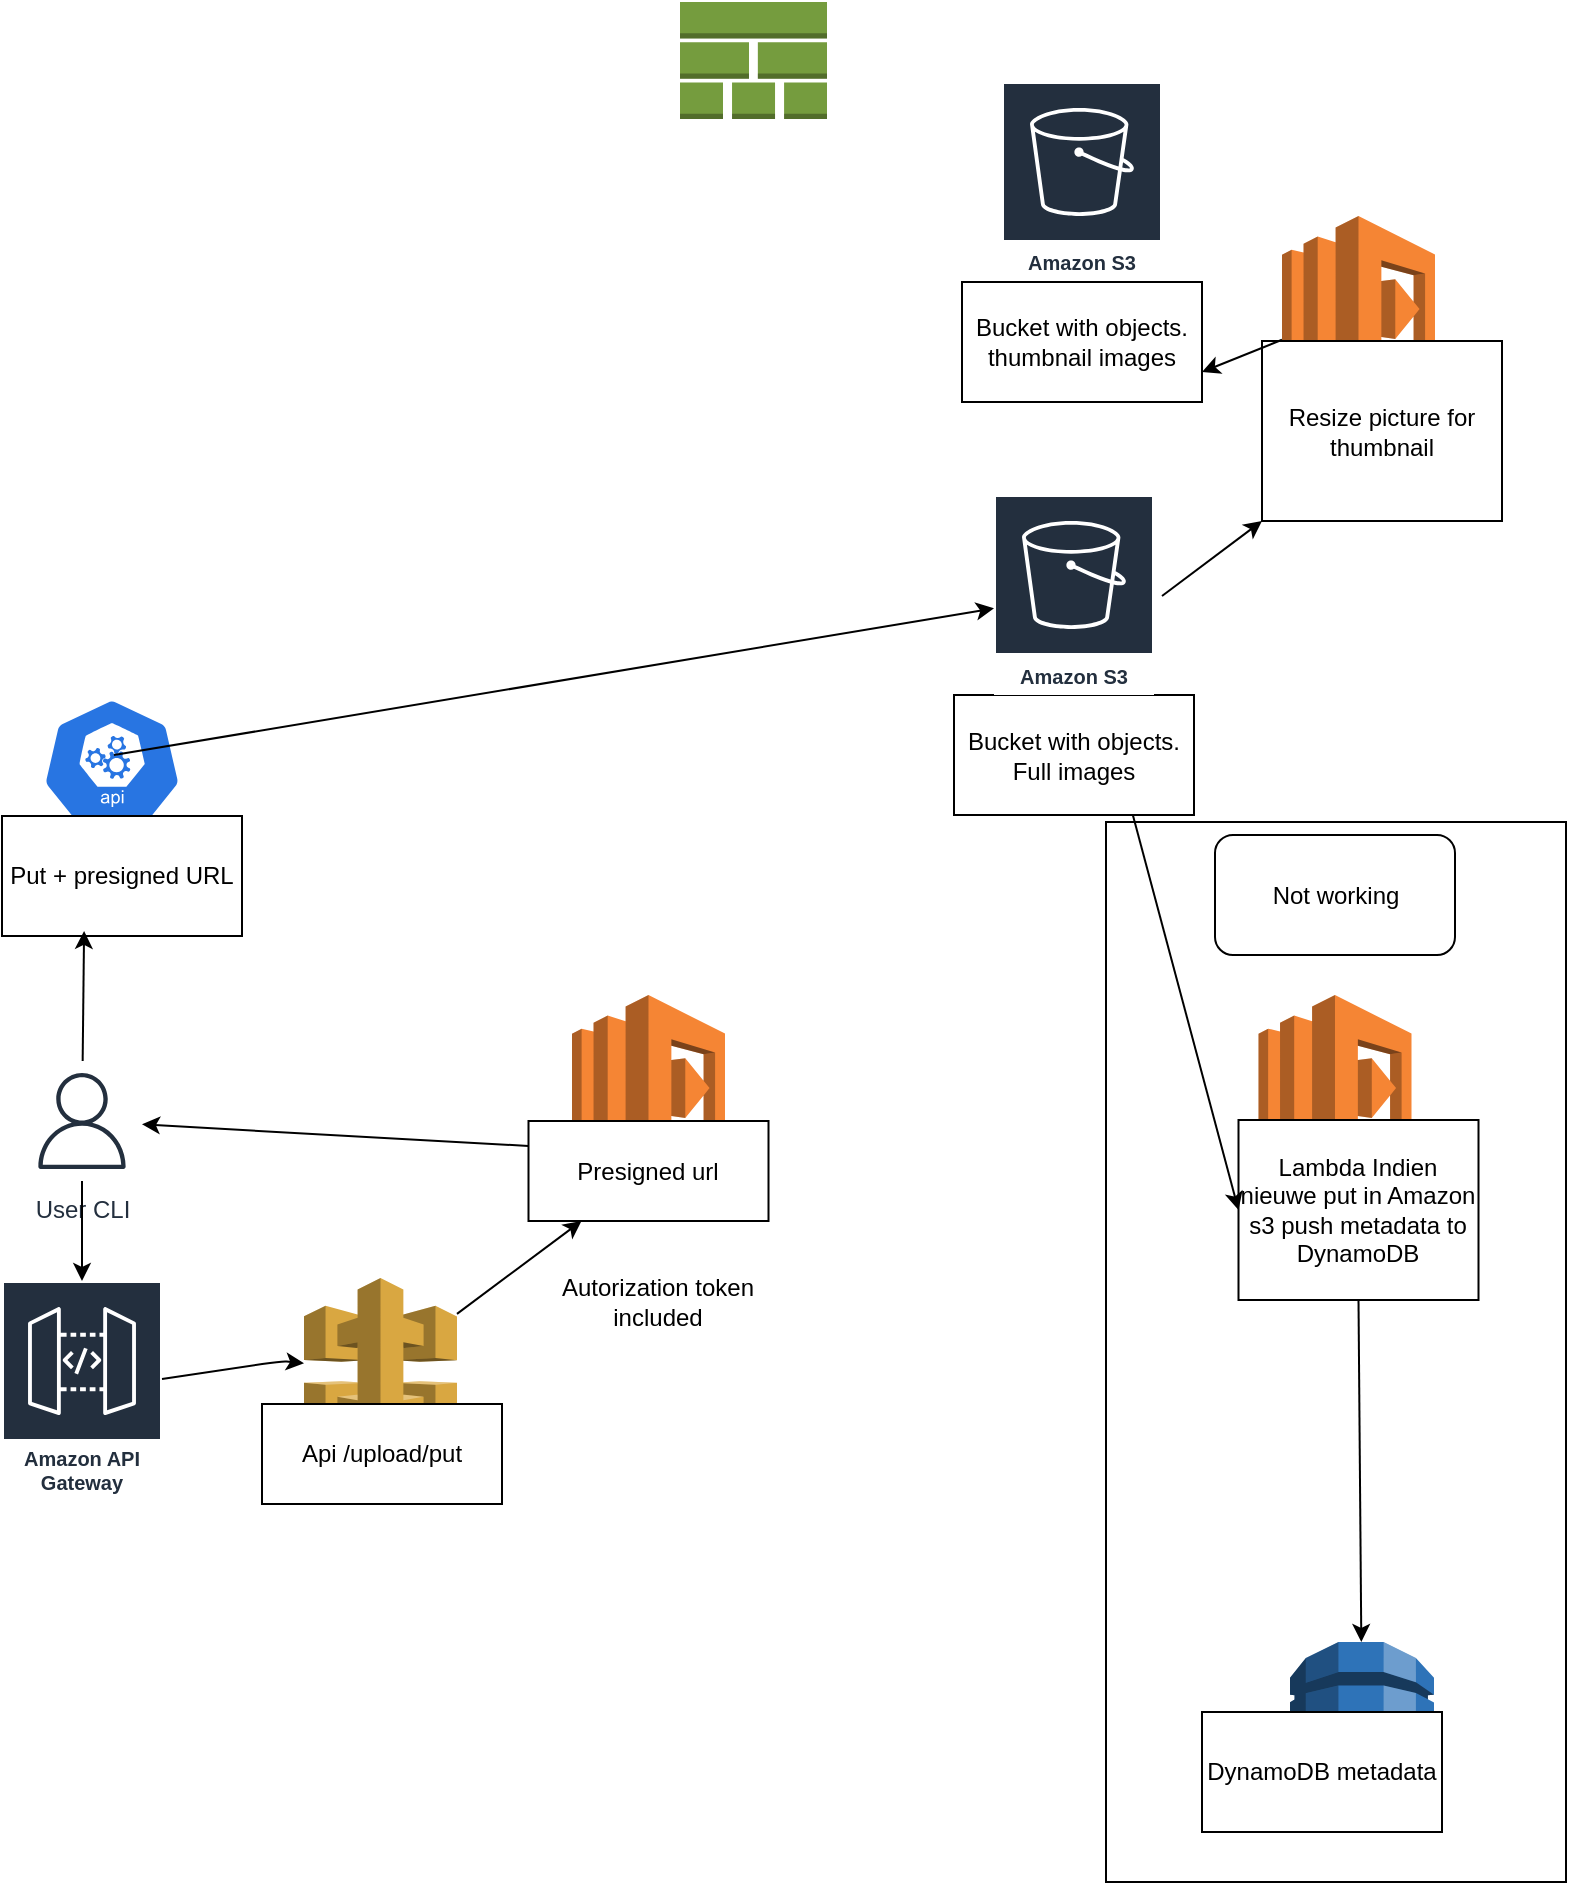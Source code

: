 <mxfile version="14.4.8" type="github" pages="3">
  <diagram id="rduGEXFJ9KppTID84m4J" name="Upload">
    <mxGraphModel dx="1673" dy="934" grid="1" gridSize="10" guides="1" tooltips="1" connect="1" arrows="1" fold="1" page="1" pageScale="1" pageWidth="827" pageHeight="1169" math="0" shadow="0">
      <root>
        <mxCell id="eo2UUev60eCHB4JOeQfl-0" />
        <mxCell id="eo2UUev60eCHB4JOeQfl-1" parent="eo2UUev60eCHB4JOeQfl-0" />
        <mxCell id="Ndt1Y0-E75jaqJ-GDQVc-0" value="" style="rounded=0;whiteSpace=wrap;html=1;" vertex="1" parent="eo2UUev60eCHB4JOeQfl-1">
          <mxGeometry x="590" y="440" width="230" height="530" as="geometry" />
        </mxCell>
        <mxCell id="R4oYB-EvMaQSkY3nUSiR-1" value="Amazon API Gateway" style="outlineConnect=0;fontColor=#232F3E;gradientColor=none;strokeColor=#ffffff;fillColor=#232F3E;dashed=0;verticalLabelPosition=middle;verticalAlign=bottom;align=center;html=1;whiteSpace=wrap;fontSize=10;fontStyle=1;spacing=3;shape=mxgraph.aws4.productIcon;prIcon=mxgraph.aws4.api_gateway;" parent="eo2UUev60eCHB4JOeQfl-1" vertex="1">
          <mxGeometry x="38" y="669.5" width="80" height="110" as="geometry" />
        </mxCell>
        <mxCell id="R4oYB-EvMaQSkY3nUSiR-8" value="" style="outlineConnect=0;dashed=0;verticalLabelPosition=bottom;verticalAlign=top;align=center;html=1;shape=mxgraph.aws3.api_gateway;fillColor=#D9A741;gradientColor=none;" parent="eo2UUev60eCHB4JOeQfl-1" vertex="1">
          <mxGeometry x="189" y="668" width="76.5" height="93" as="geometry" />
        </mxCell>
        <mxCell id="R4oYB-EvMaQSkY3nUSiR-14" value="" style="outlineConnect=0;dashed=0;verticalLabelPosition=bottom;verticalAlign=top;align=center;html=1;shape=mxgraph.aws3.dynamo_db;fillColor=#2E73B8;gradientColor=none;" parent="eo2UUev60eCHB4JOeQfl-1" vertex="1">
          <mxGeometry x="682" y="850" width="72" height="81" as="geometry" />
        </mxCell>
        <mxCell id="R4oYB-EvMaQSkY3nUSiR-17" value="Api /upload/put&lt;span style=&quot;color: rgba(0 , 0 , 0 , 0) ; font-family: monospace ; font-size: 0px&quot;&gt;%3CmxGraphModel%3E%3Croot%3E%3CmxCell%20id%3D%220%22%2F%3E%3CmxCell%20id%3D%221%22%20parent%3D%220%22%2F%3E%3CmxCell%20id%3D%222%22%20value%3D%22Cognito%20User%20Pool%22%20style%3D%22rounded%3D0%3BwhiteSpace%3Dwrap%3Bhtml%3D1%3B%22%20vertex%3D%221%22%20parent%3D%221%22%3E%3CmxGeometry%20x%3D%22138.25%22%20y%3D%22287.5%22%20width%3D%22120%22%20height%3D%2250%22%20as%3D%22geometry%22%2F%3E%3C%2FmxCell%3E%3C%2Froot%3E%3C%2FmxGraphModel%3&lt;/span&gt;" style="rounded=0;whiteSpace=wrap;html=1;" parent="eo2UUev60eCHB4JOeQfl-1" vertex="1">
          <mxGeometry x="168" y="731" width="120" height="50" as="geometry" />
        </mxCell>
        <mxCell id="R4oYB-EvMaQSkY3nUSiR-24" value="" style="outlineConnect=0;dashed=0;verticalLabelPosition=bottom;verticalAlign=top;align=center;html=1;shape=mxgraph.aws3.lambda;fillColor=#F58534;gradientColor=none;" parent="eo2UUev60eCHB4JOeQfl-1" vertex="1">
          <mxGeometry x="666.25" y="526.5" width="76.5" height="93" as="geometry" />
        </mxCell>
        <mxCell id="R4oYB-EvMaQSkY3nUSiR-26" value="DynamoDB metadata" style="rounded=0;whiteSpace=wrap;html=1;" parent="eo2UUev60eCHB4JOeQfl-1" vertex="1">
          <mxGeometry x="638" y="885" width="120" height="60" as="geometry" />
        </mxCell>
        <mxCell id="R4oYB-EvMaQSkY3nUSiR-32" value="" style="endArrow=classic;html=1;" parent="eo2UUev60eCHB4JOeQfl-1" source="R4oYB-EvMaQSkY3nUSiR-1" target="R4oYB-EvMaQSkY3nUSiR-8" edge="1">
          <mxGeometry width="50" height="50" relative="1" as="geometry">
            <mxPoint x="688" y="859.5" as="sourcePoint" />
            <mxPoint x="738" y="809.5" as="targetPoint" />
            <Array as="points">
              <mxPoint x="178" y="709.5" />
            </Array>
          </mxGeometry>
        </mxCell>
        <mxCell id="R4oYB-EvMaQSkY3nUSiR-33" value="" style="endArrow=classic;html=1;" parent="eo2UUev60eCHB4JOeQfl-1" source="R4oYB-EvMaQSkY3nUSiR-8" target="R4oYB-EvMaQSkY3nUSiR-21" edge="1">
          <mxGeometry width="50" height="50" relative="1" as="geometry">
            <mxPoint x="688" y="859.5" as="sourcePoint" />
            <mxPoint x="738" y="809.5" as="targetPoint" />
          </mxGeometry>
        </mxCell>
        <mxCell id="R4oYB-EvMaQSkY3nUSiR-34" value="Autorization token included" style="text;html=1;strokeColor=none;fillColor=none;align=center;verticalAlign=middle;whiteSpace=wrap;rounded=0;" parent="eo2UUev60eCHB4JOeQfl-1" vertex="1">
          <mxGeometry x="301.25" y="669.5" width="130" height="20" as="geometry" />
        </mxCell>
        <mxCell id="R4oYB-EvMaQSkY3nUSiR-41" value="" style="endArrow=classic;html=1;exitX=0;exitY=0.25;exitDx=0;exitDy=0;" parent="eo2UUev60eCHB4JOeQfl-1" source="R4oYB-EvMaQSkY3nUSiR-21" target="R4oYB-EvMaQSkY3nUSiR-42" edge="1">
          <mxGeometry width="50" height="50" relative="1" as="geometry">
            <mxPoint x="688" y="879.5" as="sourcePoint" />
            <mxPoint x="108" y="589.5" as="targetPoint" />
          </mxGeometry>
        </mxCell>
        <mxCell id="R4oYB-EvMaQSkY3nUSiR-42" value="User CLI&lt;br&gt;" style="outlineConnect=0;fontColor=#232F3E;gradientColor=none;strokeColor=#232F3E;fillColor=#ffffff;dashed=0;verticalLabelPosition=bottom;verticalAlign=top;align=center;html=1;fontSize=12;fontStyle=0;aspect=fixed;shape=mxgraph.aws4.resourceIcon;resIcon=mxgraph.aws4.user;" parent="eo2UUev60eCHB4JOeQfl-1" vertex="1">
          <mxGeometry x="48" y="559.5" width="60" height="60" as="geometry" />
        </mxCell>
        <mxCell id="R4oYB-EvMaQSkY3nUSiR-43" value="" style="endArrow=classic;html=1;" parent="eo2UUev60eCHB4JOeQfl-1" source="R4oYB-EvMaQSkY3nUSiR-42" target="R4oYB-EvMaQSkY3nUSiR-1" edge="1">
          <mxGeometry width="50" height="50" relative="1" as="geometry">
            <mxPoint x="538" y="619.5" as="sourcePoint" />
            <mxPoint x="588" y="569.5" as="targetPoint" />
          </mxGeometry>
        </mxCell>
        <mxCell id="R4oYB-EvMaQSkY3nUSiR-44" value="" style="html=1;dashed=0;whitespace=wrap;fillColor=#2875E2;strokeColor=#ffffff;points=[[0.005,0.63,0],[0.1,0.2,0],[0.9,0.2,0],[0.5,0,0],[0.995,0.63,0],[0.72,0.99,0],[0.5,1,0],[0.28,0.99,0]];shape=mxgraph.kubernetes.icon;prIcon=api" parent="eo2UUev60eCHB4JOeQfl-1" vertex="1">
          <mxGeometry x="58" y="376.5" width="70" height="70" as="geometry" />
        </mxCell>
        <mxCell id="R4oYB-EvMaQSkY3nUSiR-45" value="Put + presigned URL" style="rounded=0;whiteSpace=wrap;html=1;" parent="eo2UUev60eCHB4JOeQfl-1" vertex="1">
          <mxGeometry x="38" y="437" width="120" height="60" as="geometry" />
        </mxCell>
        <mxCell id="R4oYB-EvMaQSkY3nUSiR-46" value="" style="endArrow=classic;html=1;entryX=0.342;entryY=0.958;entryDx=0;entryDy=0;entryPerimeter=0;" parent="eo2UUev60eCHB4JOeQfl-1" source="R4oYB-EvMaQSkY3nUSiR-42" target="R4oYB-EvMaQSkY3nUSiR-45" edge="1">
          <mxGeometry width="50" height="50" relative="1" as="geometry">
            <mxPoint x="538" y="619.5" as="sourcePoint" />
            <mxPoint x="588" y="569.5" as="targetPoint" />
          </mxGeometry>
        </mxCell>
        <mxCell id="R4oYB-EvMaQSkY3nUSiR-47" value="" style="endArrow=classic;html=1;exitX=0.514;exitY=0.429;exitDx=0;exitDy=0;exitPerimeter=0;" parent="eo2UUev60eCHB4JOeQfl-1" source="R4oYB-EvMaQSkY3nUSiR-44" target="R4oYB-EvMaQSkY3nUSiR-9" edge="1">
          <mxGeometry width="50" height="50" relative="1" as="geometry">
            <mxPoint x="538" y="719.5" as="sourcePoint" />
            <mxPoint x="588" y="669.5" as="targetPoint" />
          </mxGeometry>
        </mxCell>
        <mxCell id="R4oYB-EvMaQSkY3nUSiR-49" value="Lambda Indien nieuwe put in Amazon s3 push metadata to DynamoDB" style="rounded=0;whiteSpace=wrap;html=1;" parent="eo2UUev60eCHB4JOeQfl-1" vertex="1">
          <mxGeometry x="656.25" y="589" width="120" height="90" as="geometry" />
        </mxCell>
        <mxCell id="R4oYB-EvMaQSkY3nUSiR-50" value="" style="endArrow=classic;html=1;entryX=0;entryY=0.5;entryDx=0;entryDy=0;" parent="eo2UUev60eCHB4JOeQfl-1" source="R4oYB-EvMaQSkY3nUSiR-9" target="R4oYB-EvMaQSkY3nUSiR-49" edge="1">
          <mxGeometry width="50" height="50" relative="1" as="geometry">
            <mxPoint x="358" y="709.5" as="sourcePoint" />
            <mxPoint x="408" y="659.5" as="targetPoint" />
          </mxGeometry>
        </mxCell>
        <mxCell id="R4oYB-EvMaQSkY3nUSiR-51" value="" style="endArrow=classic;html=1;exitX=0.5;exitY=1;exitDx=0;exitDy=0;" parent="eo2UUev60eCHB4JOeQfl-1" source="R4oYB-EvMaQSkY3nUSiR-49" target="R4oYB-EvMaQSkY3nUSiR-14" edge="1">
          <mxGeometry width="50" height="50" relative="1" as="geometry">
            <mxPoint x="648" y="770.962" as="sourcePoint" />
            <mxPoint x="418" y="864.5" as="targetPoint" />
          </mxGeometry>
        </mxCell>
        <mxCell id="R4oYB-EvMaQSkY3nUSiR-52" value="" style="outlineConnect=0;dashed=0;verticalLabelPosition=bottom;verticalAlign=top;align=center;html=1;shape=mxgraph.aws3.stack_aws_cloudformation;fillColor=#759C3E;gradientColor=none;" parent="eo2UUev60eCHB4JOeQfl-1" vertex="1">
          <mxGeometry x="377" y="30" width="73.5" height="58.5" as="geometry" />
        </mxCell>
        <mxCell id="1OHkAvRDja52Qes8B3ga-0" value="" style="outlineConnect=0;dashed=0;verticalLabelPosition=bottom;verticalAlign=top;align=center;html=1;shape=mxgraph.aws3.lambda;fillColor=#F58534;gradientColor=none;" parent="eo2UUev60eCHB4JOeQfl-1" vertex="1">
          <mxGeometry x="323" y="526.5" width="76.5" height="93" as="geometry" />
        </mxCell>
        <mxCell id="R4oYB-EvMaQSkY3nUSiR-21" value="Presigned url" style="rounded=0;whiteSpace=wrap;html=1;" parent="eo2UUev60eCHB4JOeQfl-1" vertex="1">
          <mxGeometry x="301.25" y="589.5" width="120" height="50" as="geometry" />
        </mxCell>
        <mxCell id="hOtVtNMkWyUT0UO-kleS-0" value="Bucket with objects. Full images" style="rounded=0;whiteSpace=wrap;html=1;" parent="eo2UUev60eCHB4JOeQfl-1" vertex="1">
          <mxGeometry x="514" y="376.5" width="120" height="60" as="geometry" />
        </mxCell>
        <mxCell id="R4oYB-EvMaQSkY3nUSiR-9" value="Amazon S3" style="outlineConnect=0;fontColor=#232F3E;gradientColor=none;strokeColor=#ffffff;fillColor=#232F3E;dashed=0;verticalLabelPosition=middle;verticalAlign=bottom;align=center;html=1;whiteSpace=wrap;fontSize=10;fontStyle=1;spacing=3;shape=mxgraph.aws4.productIcon;prIcon=mxgraph.aws4.s3;" parent="eo2UUev60eCHB4JOeQfl-1" vertex="1">
          <mxGeometry x="534" y="276.5" width="80" height="100" as="geometry" />
        </mxCell>
        <mxCell id="I-mRe1KvRVisDxiS2IOG-0" value="" style="outlineConnect=0;dashed=0;verticalLabelPosition=bottom;verticalAlign=top;align=center;html=1;shape=mxgraph.aws3.lambda;fillColor=#F58534;gradientColor=none;" parent="eo2UUev60eCHB4JOeQfl-1" vertex="1">
          <mxGeometry x="678" y="137" width="76.5" height="93" as="geometry" />
        </mxCell>
        <mxCell id="I-mRe1KvRVisDxiS2IOG-1" value="Resize picture for thumbnail" style="rounded=0;whiteSpace=wrap;html=1;" parent="eo2UUev60eCHB4JOeQfl-1" vertex="1">
          <mxGeometry x="668" y="199.5" width="120" height="90" as="geometry" />
        </mxCell>
        <mxCell id="pFXxRDWARYsLcg2PKQBA-0" value="Amazon S3" style="outlineConnect=0;fontColor=#232F3E;gradientColor=none;strokeColor=#ffffff;fillColor=#232F3E;dashed=0;verticalLabelPosition=middle;verticalAlign=bottom;align=center;html=1;whiteSpace=wrap;fontSize=10;fontStyle=1;spacing=3;shape=mxgraph.aws4.productIcon;prIcon=mxgraph.aws4.s3;" parent="eo2UUev60eCHB4JOeQfl-1" vertex="1">
          <mxGeometry x="538" y="70" width="80" height="100" as="geometry" />
        </mxCell>
        <mxCell id="pFXxRDWARYsLcg2PKQBA-1" value="Bucket with objects. thumbnail images" style="rounded=0;whiteSpace=wrap;html=1;" parent="eo2UUev60eCHB4JOeQfl-1" vertex="1">
          <mxGeometry x="518" y="170" width="120" height="60" as="geometry" />
        </mxCell>
        <mxCell id="pFXxRDWARYsLcg2PKQBA-2" value="" style="endArrow=classic;html=1;" parent="eo2UUev60eCHB4JOeQfl-1" target="I-mRe1KvRVisDxiS2IOG-1" edge="1">
          <mxGeometry width="50" height="50" relative="1" as="geometry">
            <mxPoint x="618" y="327" as="sourcePoint" />
            <mxPoint x="668" y="367" as="targetPoint" />
          </mxGeometry>
        </mxCell>
        <mxCell id="pFXxRDWARYsLcg2PKQBA-3" value="" style="endArrow=classic;html=1;entryX=1;entryY=0.75;entryDx=0;entryDy=0;" parent="eo2UUev60eCHB4JOeQfl-1" source="I-mRe1KvRVisDxiS2IOG-0" target="pFXxRDWARYsLcg2PKQBA-1" edge="1">
          <mxGeometry width="50" height="50" relative="1" as="geometry">
            <mxPoint x="618" y="417" as="sourcePoint" />
            <mxPoint x="668" y="367" as="targetPoint" />
          </mxGeometry>
        </mxCell>
        <mxCell id="Ndt1Y0-E75jaqJ-GDQVc-1" value="Not working" style="rounded=1;whiteSpace=wrap;html=1;" vertex="1" parent="eo2UUev60eCHB4JOeQfl-1">
          <mxGeometry x="644.5" y="446.5" width="120" height="60" as="geometry" />
        </mxCell>
      </root>
    </mxGraphModel>
  </diagram>
  <diagram id="O1Ma0p8vAVnAE6OkAT8T" name="Download">
    <mxGraphModel dx="1422" dy="794" grid="1" gridSize="10" guides="1" tooltips="1" connect="1" arrows="1" fold="1" page="1" pageScale="1" pageWidth="827" pageHeight="1169" math="0" shadow="0">
      <root>
        <mxCell id="AzhIQDgfkgq9ysjyUDgM-0" />
        <mxCell id="AzhIQDgfkgq9ysjyUDgM-1" parent="AzhIQDgfkgq9ysjyUDgM-0" />
        <mxCell id="AzhIQDgfkgq9ysjyUDgM-2" value="Amazon API Gateway" style="outlineConnect=0;fontColor=#232F3E;gradientColor=none;strokeColor=#ffffff;fillColor=#232F3E;dashed=0;verticalLabelPosition=middle;verticalAlign=bottom;align=center;html=1;whiteSpace=wrap;fontSize=10;fontStyle=1;spacing=3;shape=mxgraph.aws4.productIcon;prIcon=mxgraph.aws4.api_gateway;" parent="AzhIQDgfkgq9ysjyUDgM-1" vertex="1">
          <mxGeometry x="120" y="522.5" width="80" height="110" as="geometry" />
        </mxCell>
        <mxCell id="AzhIQDgfkgq9ysjyUDgM-3" value="" style="outlineConnect=0;dashed=0;verticalLabelPosition=bottom;verticalAlign=top;align=center;html=1;shape=mxgraph.aws3.api_gateway;fillColor=#D9A741;gradientColor=none;" parent="AzhIQDgfkgq9ysjyUDgM-1" vertex="1">
          <mxGeometry x="271" y="521" width="76.5" height="93" as="geometry" />
        </mxCell>
        <mxCell id="AzhIQDgfkgq9ysjyUDgM-6" value="Api /download/put&lt;span style=&quot;color: rgba(0 , 0 , 0 , 0) ; font-family: monospace ; font-size: 0px&quot;&gt;%3CmxGraphModel%3E%3Croot%3E%3CmxCell%20id%3D%220%22%2F%3E%3CmxCell%20id%3D%221%22%20parent%3D%220%22%2F%3E%3CmxCell%20id%3D%222%22%20value%3D%22Cognito%20User%20Pool%22%20style%3D%22rounded%3D0%3BwhiteSpace%3Dwrap%3Bhtml%3D1%3B%22%20vertex%3D%221%22%20parent%3D%221%22%3E%3CmxGeometry%20x%3D%22138.25%22%20y%3D%22287.5%22%20width%3D%22120%22%20height%3D%2250%22%20as%3D%22geometry%22%2F%3E%3C%2FmxCell%3E%3C%2Froot%3E%3C%2FmxGraphMod&lt;/span&gt;" style="rounded=0;whiteSpace=wrap;html=1;" parent="AzhIQDgfkgq9ysjyUDgM-1" vertex="1">
          <mxGeometry x="250" y="584" width="120" height="50" as="geometry" />
        </mxCell>
        <mxCell id="AzhIQDgfkgq9ysjyUDgM-8" value="" style="outlineConnect=0;dashed=0;verticalLabelPosition=bottom;verticalAlign=top;align=center;html=1;shape=mxgraph.aws3.lambda;fillColor=#F58534;gradientColor=none;" parent="AzhIQDgfkgq9ysjyUDgM-1" vertex="1">
          <mxGeometry x="405" y="370" width="76.5" height="93" as="geometry" />
        </mxCell>
        <mxCell id="AzhIQDgfkgq9ysjyUDgM-10" value="" style="endArrow=classic;html=1;" parent="AzhIQDgfkgq9ysjyUDgM-1" source="AzhIQDgfkgq9ysjyUDgM-2" target="AzhIQDgfkgq9ysjyUDgM-3" edge="1">
          <mxGeometry width="50" height="50" relative="1" as="geometry">
            <mxPoint x="770" y="712.5" as="sourcePoint" />
            <mxPoint x="820" y="662.5" as="targetPoint" />
            <Array as="points">
              <mxPoint x="260" y="562.5" />
            </Array>
          </mxGeometry>
        </mxCell>
        <mxCell id="AzhIQDgfkgq9ysjyUDgM-11" value="" style="endArrow=classic;html=1;" parent="AzhIQDgfkgq9ysjyUDgM-1" source="AzhIQDgfkgq9ysjyUDgM-3" target="AzhIQDgfkgq9ysjyUDgM-7" edge="1">
          <mxGeometry width="50" height="50" relative="1" as="geometry">
            <mxPoint x="770" y="712.5" as="sourcePoint" />
            <mxPoint x="820" y="662.5" as="targetPoint" />
          </mxGeometry>
        </mxCell>
        <mxCell id="AzhIQDgfkgq9ysjyUDgM-12" value="Autorization token included" style="text;html=1;strokeColor=none;fillColor=none;align=center;verticalAlign=middle;whiteSpace=wrap;rounded=0;" parent="AzhIQDgfkgq9ysjyUDgM-1" vertex="1">
          <mxGeometry x="383.25" y="522.5" width="130" height="20" as="geometry" />
        </mxCell>
        <mxCell id="AzhIQDgfkgq9ysjyUDgM-13" value="" style="endArrow=classic;html=1;exitX=0;exitY=0.25;exitDx=0;exitDy=0;" parent="AzhIQDgfkgq9ysjyUDgM-1" source="AzhIQDgfkgq9ysjyUDgM-7" target="AzhIQDgfkgq9ysjyUDgM-14" edge="1">
          <mxGeometry width="50" height="50" relative="1" as="geometry">
            <mxPoint x="770" y="732.5" as="sourcePoint" />
            <mxPoint x="190" y="442.5" as="targetPoint" />
          </mxGeometry>
        </mxCell>
        <mxCell id="AzhIQDgfkgq9ysjyUDgM-14" value="User CLI&lt;br&gt;" style="outlineConnect=0;fontColor=#232F3E;gradientColor=none;strokeColor=#232F3E;fillColor=#ffffff;dashed=0;verticalLabelPosition=bottom;verticalAlign=top;align=center;html=1;fontSize=12;fontStyle=0;aspect=fixed;shape=mxgraph.aws4.resourceIcon;resIcon=mxgraph.aws4.user;" parent="AzhIQDgfkgq9ysjyUDgM-1" vertex="1">
          <mxGeometry x="130" y="412.5" width="60" height="60" as="geometry" />
        </mxCell>
        <mxCell id="AzhIQDgfkgq9ysjyUDgM-15" value="" style="endArrow=classic;html=1;" parent="AzhIQDgfkgq9ysjyUDgM-1" source="AzhIQDgfkgq9ysjyUDgM-14" target="AzhIQDgfkgq9ysjyUDgM-2" edge="1">
          <mxGeometry width="50" height="50" relative="1" as="geometry">
            <mxPoint x="620" y="472.5" as="sourcePoint" />
            <mxPoint x="670" y="422.5" as="targetPoint" />
          </mxGeometry>
        </mxCell>
        <mxCell id="AzhIQDgfkgq9ysjyUDgM-16" value="" style="html=1;dashed=0;whitespace=wrap;fillColor=#2875E2;strokeColor=#ffffff;points=[[0.005,0.63,0],[0.1,0.2,0],[0.9,0.2,0],[0.5,0,0],[0.995,0.63,0],[0.72,0.99,0],[0.5,1,0],[0.28,0.99,0]];shape=mxgraph.kubernetes.icon;prIcon=api" parent="AzhIQDgfkgq9ysjyUDgM-1" vertex="1">
          <mxGeometry x="140" y="229.5" width="70" height="70" as="geometry" />
        </mxCell>
        <mxCell id="AzhIQDgfkgq9ysjyUDgM-17" value="Get + presigned URL" style="rounded=0;whiteSpace=wrap;html=1;" parent="AzhIQDgfkgq9ysjyUDgM-1" vertex="1">
          <mxGeometry x="120" y="290" width="120" height="60" as="geometry" />
        </mxCell>
        <mxCell id="AzhIQDgfkgq9ysjyUDgM-18" value="" style="endArrow=classic;html=1;entryX=0.342;entryY=0.958;entryDx=0;entryDy=0;entryPerimeter=0;" parent="AzhIQDgfkgq9ysjyUDgM-1" source="AzhIQDgfkgq9ysjyUDgM-14" target="AzhIQDgfkgq9ysjyUDgM-17" edge="1">
          <mxGeometry width="50" height="50" relative="1" as="geometry">
            <mxPoint x="620" y="472.5" as="sourcePoint" />
            <mxPoint x="670" y="422.5" as="targetPoint" />
          </mxGeometry>
        </mxCell>
        <mxCell id="AzhIQDgfkgq9ysjyUDgM-19" value="" style="endArrow=classic;html=1;exitX=0.514;exitY=0.429;exitDx=0;exitDy=0;exitPerimeter=0;" parent="AzhIQDgfkgq9ysjyUDgM-1" source="AzhIQDgfkgq9ysjyUDgM-16" target="AzhIQDgfkgq9ysjyUDgM-4" edge="1">
          <mxGeometry width="50" height="50" relative="1" as="geometry">
            <mxPoint x="620" y="572.5" as="sourcePoint" />
            <mxPoint x="670" y="522.5" as="targetPoint" />
          </mxGeometry>
        </mxCell>
        <mxCell id="oCSfTd1tYRPGlMHqxA8d-0" value="" style="outlineConnect=0;dashed=0;verticalLabelPosition=bottom;verticalAlign=top;align=center;html=1;shape=mxgraph.aws3.stack_aws_cloudformation;fillColor=#759C3E;gradientColor=none;" parent="AzhIQDgfkgq9ysjyUDgM-1" vertex="1">
          <mxGeometry x="340" y="50" width="73.5" height="58.5" as="geometry" />
        </mxCell>
        <mxCell id="AzhIQDgfkgq9ysjyUDgM-7" value="Presigned url" style="rounded=0;whiteSpace=wrap;html=1;" parent="AzhIQDgfkgq9ysjyUDgM-1" vertex="1">
          <mxGeometry x="383.25" y="442.5" width="120" height="50" as="geometry" />
        </mxCell>
        <mxCell id="scPTeeeZY1CNIZUC0QwE-0" value="Bucket with objects. Full images" style="rounded=0;whiteSpace=wrap;html=1;" parent="AzhIQDgfkgq9ysjyUDgM-1" vertex="1">
          <mxGeometry x="570" y="280" width="120" height="60" as="geometry" />
        </mxCell>
        <mxCell id="AzhIQDgfkgq9ysjyUDgM-4" value="Amazon S3" style="outlineConnect=0;fontColor=#232F3E;gradientColor=none;strokeColor=#ffffff;fillColor=#232F3E;dashed=0;verticalLabelPosition=middle;verticalAlign=bottom;align=center;html=1;whiteSpace=wrap;fontSize=10;fontStyle=1;spacing=3;shape=mxgraph.aws4.productIcon;prIcon=mxgraph.aws4.s3;" parent="AzhIQDgfkgq9ysjyUDgM-1" vertex="1">
          <mxGeometry x="590" y="190" width="80" height="100" as="geometry" />
        </mxCell>
      </root>
    </mxGraphModel>
  </diagram>
  <diagram id="1gNATVhf8dzQStZM7yuJ" name="List + metadata">
    <mxGraphModel dx="1422" dy="794" grid="1" gridSize="10" guides="1" tooltips="1" connect="1" arrows="1" fold="1" page="1" pageScale="1" pageWidth="827" pageHeight="1169" math="0" shadow="0">
      <root>
        <mxCell id="eV6vBKzkogN6PZ2_gACH-0" />
        <mxCell id="eV6vBKzkogN6PZ2_gACH-1" parent="eV6vBKzkogN6PZ2_gACH-0" />
        <mxCell id="sWjpSDKhi-lzlK8VkHpH-0" value="Amazon API Gateway" style="outlineConnect=0;fontColor=#232F3E;gradientColor=none;strokeColor=#ffffff;fillColor=#232F3E;dashed=0;verticalLabelPosition=middle;verticalAlign=bottom;align=center;html=1;whiteSpace=wrap;fontSize=10;fontStyle=1;spacing=3;shape=mxgraph.aws4.productIcon;prIcon=mxgraph.aws4.api_gateway;" parent="eV6vBKzkogN6PZ2_gACH-1" vertex="1">
          <mxGeometry x="79" y="468" width="80" height="110" as="geometry" />
        </mxCell>
        <mxCell id="sWjpSDKhi-lzlK8VkHpH-1" value="" style="outlineConnect=0;dashed=0;verticalLabelPosition=bottom;verticalAlign=top;align=center;html=1;shape=mxgraph.aws3.api_gateway;fillColor=#D9A741;gradientColor=none;" parent="eV6vBKzkogN6PZ2_gACH-1" vertex="1">
          <mxGeometry x="280" y="318.5" width="76.5" height="93" as="geometry" />
        </mxCell>
        <mxCell id="sWjpSDKhi-lzlK8VkHpH-2" value="Amazon S3" style="outlineConnect=0;fontColor=#232F3E;gradientColor=none;strokeColor=#ffffff;fillColor=#232F3E;dashed=0;verticalLabelPosition=middle;verticalAlign=bottom;align=center;html=1;whiteSpace=wrap;fontSize=10;fontStyle=1;spacing=3;shape=mxgraph.aws4.productIcon;prIcon=mxgraph.aws4.s3;" parent="eV6vBKzkogN6PZ2_gACH-1" vertex="1">
          <mxGeometry x="579" y="240" width="80" height="100" as="geometry" />
        </mxCell>
        <mxCell id="sWjpSDKhi-lzlK8VkHpH-4" value="Api /list get&lt;span style=&quot;color: rgba(0 , 0 , 0 , 0) ; font-family: monospace ; font-size: 0px&quot;&gt;%3CmxGraphModel%3E%3Croot%3E%3CmxCell%20id%3D%220%22%2F%3E%3CmxCell%20id%3D%221%22%20parent%3D%220%22%2F%3E%3CmxCell%20id%3D%222%22%20value%3D%22Cognito%20User%20Pool%22%20style%3D%22rounded%3D0%3BwhiteSpace%3Dwrap%3Bhtml%3D1%3B%22%20vertex%3D%221%22%20parent%3D%221%22%3E%3CmxGeometry%20x%3D%22138.25%22%20y%3D%22287.5%22%20width%3D%22120%22%20height%3D%2250%22%20as%3D%22geometry%22%2F%3E%3C%2FmxCell%3E%3C%2Froot%3E%3C%2FmxGraphMod&lt;/span&gt;" style="rounded=0;whiteSpace=wrap;html=1;" parent="eV6vBKzkogN6PZ2_gACH-1" vertex="1">
          <mxGeometry x="259" y="381.5" width="120" height="50" as="geometry" />
        </mxCell>
        <mxCell id="sWjpSDKhi-lzlK8VkHpH-5" value="" style="outlineConnect=0;dashed=0;verticalLabelPosition=bottom;verticalAlign=top;align=center;html=1;shape=mxgraph.aws3.lambda;fillColor=#F58534;gradientColor=none;" parent="eV6vBKzkogN6PZ2_gACH-1" vertex="1">
          <mxGeometry x="440.75" y="257.5" width="76.5" height="93" as="geometry" />
        </mxCell>
        <mxCell id="sWjpSDKhi-lzlK8VkHpH-7" value="" style="endArrow=classic;html=1;" parent="eV6vBKzkogN6PZ2_gACH-1" source="sWjpSDKhi-lzlK8VkHpH-0" target="sWjpSDKhi-lzlK8VkHpH-1" edge="1">
          <mxGeometry width="50" height="50" relative="1" as="geometry">
            <mxPoint x="779" y="510" as="sourcePoint" />
            <mxPoint x="829" y="460" as="targetPoint" />
            <Array as="points">
              <mxPoint x="269" y="360" />
            </Array>
          </mxGeometry>
        </mxCell>
        <mxCell id="sWjpSDKhi-lzlK8VkHpH-8" value="" style="endArrow=classic;html=1;" parent="eV6vBKzkogN6PZ2_gACH-1" source="sWjpSDKhi-lzlK8VkHpH-1" target="sWjpSDKhi-lzlK8VkHpH-22" edge="1">
          <mxGeometry width="50" height="50" relative="1" as="geometry">
            <mxPoint x="383.25" y="356.455" as="sourcePoint" />
            <mxPoint x="855.75" y="480" as="targetPoint" />
          </mxGeometry>
        </mxCell>
        <mxCell id="sWjpSDKhi-lzlK8VkHpH-11" value="User CLI&lt;br&gt;" style="outlineConnect=0;fontColor=#232F3E;gradientColor=none;strokeColor=#232F3E;fillColor=#ffffff;dashed=0;verticalLabelPosition=bottom;verticalAlign=top;align=center;html=1;fontSize=12;fontStyle=0;aspect=fixed;shape=mxgraph.aws4.resourceIcon;resIcon=mxgraph.aws4.user;" parent="eV6vBKzkogN6PZ2_gACH-1" vertex="1">
          <mxGeometry x="89" y="250" width="60" height="60" as="geometry" />
        </mxCell>
        <mxCell id="sWjpSDKhi-lzlK8VkHpH-12" value="" style="endArrow=classic;html=1;" parent="eV6vBKzkogN6PZ2_gACH-1" source="sWjpSDKhi-lzlK8VkHpH-11" target="sWjpSDKhi-lzlK8VkHpH-0" edge="1">
          <mxGeometry width="50" height="50" relative="1" as="geometry">
            <mxPoint x="629" y="270" as="sourcePoint" />
            <mxPoint x="679" y="220" as="targetPoint" />
          </mxGeometry>
        </mxCell>
        <mxCell id="sWjpSDKhi-lzlK8VkHpH-18" value="" style="endArrow=classic;html=1;exitX=1;exitY=0.25;exitDx=0;exitDy=0;entryX=0;entryY=0.25;entryDx=0;entryDy=0;" parent="eV6vBKzkogN6PZ2_gACH-1" source="sWjpSDKhi-lzlK8VkHpH-22" target="tAJQQlqubUI0W6ooiShz-14" edge="1">
          <mxGeometry width="50" height="50" relative="1" as="geometry">
            <mxPoint x="449" y="430" as="sourcePoint" />
            <mxPoint x="499" y="380" as="targetPoint" />
          </mxGeometry>
        </mxCell>
        <mxCell id="sWjpSDKhi-lzlK8VkHpH-20" value="" style="outlineConnect=0;dashed=0;verticalLabelPosition=bottom;verticalAlign=top;align=center;html=1;shape=mxgraph.aws3.stack_aws_cloudformation;fillColor=#759C3E;gradientColor=none;" parent="eV6vBKzkogN6PZ2_gACH-1" vertex="1">
          <mxGeometry x="377" y="50" width="73.5" height="58.5" as="geometry" />
        </mxCell>
        <mxCell id="sWjpSDKhi-lzlK8VkHpH-22" value="Check s3 bucket and show list" style="rounded=0;whiteSpace=wrap;html=1;" parent="eV6vBKzkogN6PZ2_gACH-1" vertex="1">
          <mxGeometry x="419" y="330" width="120" height="50" as="geometry" />
        </mxCell>
        <mxCell id="tAJQQlqubUI0W6ooiShz-4" value="" style="outlineConnect=0;dashed=0;verticalLabelPosition=bottom;verticalAlign=top;align=center;html=1;shape=mxgraph.aws3.api_gateway;fillColor=#D9A741;gradientColor=none;" parent="eV6vBKzkogN6PZ2_gACH-1" vertex="1">
          <mxGeometry x="280" y="465" width="76.5" height="93" as="geometry" />
        </mxCell>
        <mxCell id="tAJQQlqubUI0W6ooiShz-5" value="Api /metadata &lt;span style=&quot;color: rgba(0 , 0 , 0 , 0) ; font-family: monospace ; font-size: 0px&quot;&gt;%3Cm +xGraphModel%3E%3Croot%3E%3CmxCell%20id%3D%220%22%2F%3E%3CmxCell%20id%3D%221%22%20parent%3D%220%22%2F%3E%3CmxCell%20id%3D%222%22%20value%3D%22Cognito%20User%20Pool%22%20style%3D%22rounded%3D0%3BwhiteSpace%3Dwrap%3Bhtml%3D1%3B%22%20vertex%3D%221%22%20parent%3D%221%22%3E%3CmxGeometry%20x%3D%22138.25%22%20y%3D%22287.5%22%20width%3D%22120%22%20height%3D%2250%22%20as%3D%22geometry%22%2F%3E%3C%2FmxCell%3E%3C%2Froot%3E%3C%2FmxGraphMod++&lt;/span&gt;" style="rounded=0;whiteSpace=wrap;html=1;" parent="eV6vBKzkogN6PZ2_gACH-1" vertex="1">
          <mxGeometry x="260" y="528" width="120" height="50" as="geometry" />
        </mxCell>
        <mxCell id="tAJQQlqubUI0W6ooiShz-6" value="" style="endArrow=classic;html=1;" parent="eV6vBKzkogN6PZ2_gACH-1" source="sWjpSDKhi-lzlK8VkHpH-0" target="tAJQQlqubUI0W6ooiShz-4" edge="1">
          <mxGeometry width="50" height="50" relative="1" as="geometry">
            <mxPoint x="469" y="497.5" as="sourcePoint" />
            <mxPoint x="519" y="447.5" as="targetPoint" />
          </mxGeometry>
        </mxCell>
        <mxCell id="tAJQQlqubUI0W6ooiShz-11" value="" style="outlineConnect=0;dashed=0;verticalLabelPosition=bottom;verticalAlign=top;align=center;html=1;shape=mxgraph.aws3.api_gateway;fillColor=#D9A741;gradientColor=none;" parent="eV6vBKzkogN6PZ2_gACH-1" vertex="1">
          <mxGeometry x="279.25" y="627.5" width="76.5" height="93" as="geometry" />
        </mxCell>
        <mxCell id="tAJQQlqubUI0W6ooiShz-12" value="Api /thumbnails get +image name&lt;span style=&quot;color: rgba(0 , 0 , 0 , 0) ; font-family: monospace ; font-size: 0px&quot;&gt;%3CmxGraphModel%3E%3Croot%3E%3CmxCell%20id%3D%220%22%2F%3E%3CmxCell%20id%3D%221%22%20parent%3D%220%22%2F%3E%3CmxCell%20id%3D%222%22%20value%3D%22Cognito%20User%20Pool%22%20style%3D%22rounded%3D0%3BwhiteSpace%3Dwrap%3Bhtml%3D1%3B%22%20vertex%3D%221%22%20parent%3D%221%22%3E%3CmxGeometry%20x%3D%22138.25%22%20y%3D%22287.5%22%20width%3D%22120%22%20height%3D%2250%22%20as%3D%22geometry%22%2F%3E%3C%2FmxCell%3E%3C%2Froot%3E%3C%2FmxGraphMod&lt;/span&gt;" style="rounded=0;whiteSpace=wrap;html=1;" parent="eV6vBKzkogN6PZ2_gACH-1" vertex="1">
          <mxGeometry x="258.25" y="690.5" width="120" height="50" as="geometry" />
        </mxCell>
        <mxCell id="tAJQQlqubUI0W6ooiShz-13" value="" style="endArrow=classic;html=1;entryX=0;entryY=0.5;entryDx=0;entryDy=0;" parent="eV6vBKzkogN6PZ2_gACH-1" source="sWjpSDKhi-lzlK8VkHpH-0" target="tAJQQlqubUI0W6ooiShz-12" edge="1">
          <mxGeometry width="50" height="50" relative="1" as="geometry">
            <mxPoint x="469" y="577.5" as="sourcePoint" />
            <mxPoint x="519" y="527.5" as="targetPoint" />
          </mxGeometry>
        </mxCell>
        <mxCell id="tAJQQlqubUI0W6ooiShz-14" value="Bucket with objects. Full images" style="rounded=0;whiteSpace=wrap;html=1;" parent="eV6vBKzkogN6PZ2_gACH-1" vertex="1">
          <mxGeometry x="559" y="340" width="120" height="60" as="geometry" />
        </mxCell>
        <mxCell id="tAJQQlqubUI0W6ooiShz-15" value="Amazon S3" style="outlineConnect=0;fontColor=#232F3E;gradientColor=none;strokeColor=#ffffff;fillColor=#232F3E;dashed=0;verticalLabelPosition=middle;verticalAlign=bottom;align=center;html=1;whiteSpace=wrap;fontSize=10;fontStyle=1;spacing=3;shape=mxgraph.aws4.productIcon;prIcon=mxgraph.aws4.s3;" parent="eV6vBKzkogN6PZ2_gACH-1" vertex="1">
          <mxGeometry x="629" y="627.5" width="80" height="100" as="geometry" />
        </mxCell>
        <mxCell id="tAJQQlqubUI0W6ooiShz-16" value="Bucket with objects. thumbnail images" style="rounded=0;whiteSpace=wrap;html=1;" parent="eV6vBKzkogN6PZ2_gACH-1" vertex="1">
          <mxGeometry x="609" y="727.5" width="120" height="60" as="geometry" />
        </mxCell>
        <mxCell id="tAJQQlqubUI0W6ooiShz-18" value="" style="outlineConnect=0;dashed=0;verticalLabelPosition=bottom;verticalAlign=top;align=center;html=1;shape=mxgraph.aws3.lambda;fillColor=#F58534;gradientColor=none;" parent="eV6vBKzkogN6PZ2_gACH-1" vertex="1">
          <mxGeometry x="440.75" y="427.5" width="76.5" height="93" as="geometry" />
        </mxCell>
        <mxCell id="tAJQQlqubUI0W6ooiShz-19" value="Check S3 metadata y" style="rounded=0;whiteSpace=wrap;html=1;" parent="eV6vBKzkogN6PZ2_gACH-1" vertex="1">
          <mxGeometry x="419" y="500" width="120" height="50" as="geometry" />
        </mxCell>
        <mxCell id="tAJQQlqubUI0W6ooiShz-20" value="" style="outlineConnect=0;dashed=0;verticalLabelPosition=bottom;verticalAlign=top;align=center;html=1;shape=mxgraph.aws3.lambda;fillColor=#F58534;gradientColor=none;" parent="eV6vBKzkogN6PZ2_gACH-1" vertex="1">
          <mxGeometry x="440.75" y="647.5" width="76.5" height="93" as="geometry" />
        </mxCell>
        <mxCell id="tAJQQlqubUI0W6ooiShz-21" value="Get one thumbnail image no presigned url. Same as upload." style="rounded=0;whiteSpace=wrap;html=1;" parent="eV6vBKzkogN6PZ2_gACH-1" vertex="1">
          <mxGeometry x="419" y="720" width="120" height="50" as="geometry" />
        </mxCell>
        <mxCell id="tAJQQlqubUI0W6ooiShz-22" value="" style="endArrow=classic;html=1;entryX=0;entryY=0.5;entryDx=0;entryDy=0;" parent="eV6vBKzkogN6PZ2_gACH-1" source="tAJQQlqubUI0W6ooiShz-4" target="tAJQQlqubUI0W6ooiShz-19" edge="1">
          <mxGeometry width="50" height="50" relative="1" as="geometry">
            <mxPoint x="469" y="537.5" as="sourcePoint" />
            <mxPoint x="519" y="487.5" as="targetPoint" />
          </mxGeometry>
        </mxCell>
        <mxCell id="tAJQQlqubUI0W6ooiShz-23" value="" style="endArrow=classic;html=1;entryX=0;entryY=0;entryDx=0;entryDy=0;" parent="eV6vBKzkogN6PZ2_gACH-1" source="tAJQQlqubUI0W6ooiShz-11" target="tAJQQlqubUI0W6ooiShz-21" edge="1">
          <mxGeometry width="50" height="50" relative="1" as="geometry">
            <mxPoint x="469" y="537.5" as="sourcePoint" />
            <mxPoint x="519" y="487.5" as="targetPoint" />
          </mxGeometry>
        </mxCell>
        <mxCell id="tAJQQlqubUI0W6ooiShz-24" value="" style="endArrow=classic;html=1;exitX=1;exitY=0.5;exitDx=0;exitDy=0;" parent="eV6vBKzkogN6PZ2_gACH-1" source="tAJQQlqubUI0W6ooiShz-19" target="sWjpSDKhi-lzlK8VkHpH-6" edge="1">
          <mxGeometry width="50" height="50" relative="1" as="geometry">
            <mxPoint x="469" y="537.5" as="sourcePoint" />
            <mxPoint x="519" y="487.5" as="targetPoint" />
          </mxGeometry>
        </mxCell>
        <mxCell id="tAJQQlqubUI0W6ooiShz-25" value="" style="endArrow=classic;html=1;exitX=1;exitY=0.75;exitDx=0;exitDy=0;entryX=0;entryY=0.75;entryDx=0;entryDy=0;" parent="eV6vBKzkogN6PZ2_gACH-1" source="tAJQQlqubUI0W6ooiShz-21" target="tAJQQlqubUI0W6ooiShz-16" edge="1">
          <mxGeometry width="50" height="50" relative="1" as="geometry">
            <mxPoint x="469" y="537.5" as="sourcePoint" />
            <mxPoint x="519" y="487.5" as="targetPoint" />
          </mxGeometry>
        </mxCell>
        <mxCell id="EtZxBmITbNE9VG5lO_Rd-0" value="Amazon S3" style="outlineConnect=0;fontColor=#232F3E;gradientColor=none;strokeColor=#ffffff;fillColor=#232F3E;dashed=0;verticalLabelPosition=middle;verticalAlign=bottom;align=center;html=1;whiteSpace=wrap;fontSize=10;fontStyle=1;spacing=3;shape=mxgraph.aws4.productIcon;prIcon=mxgraph.aws4.s3;" vertex="1" parent="eV6vBKzkogN6PZ2_gACH-1">
          <mxGeometry x="649" y="411.5" width="80" height="100" as="geometry" />
        </mxCell>
        <mxCell id="sWjpSDKhi-lzlK8VkHpH-6" value="Metadata" style="rounded=0;whiteSpace=wrap;html=1;" parent="eV6vBKzkogN6PZ2_gACH-1" vertex="1">
          <mxGeometry x="629" y="496.5" width="120" height="60" as="geometry" />
        </mxCell>
      </root>
    </mxGraphModel>
  </diagram>
</mxfile>
